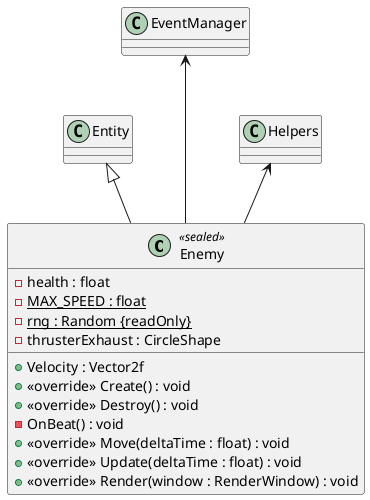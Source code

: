 @startuml
class Enemy <<sealed>> {
    - health : float
    - {static} MAX_SPEED : float
    - {static} rng : Random {readOnly}
    - thrusterExhaust : CircleShape
    + {method} Velocity : Vector2f
    + <<override>> Create() : void
    + <<override>> Destroy() : void
    - OnBeat() : void
    + <<override>> Move(deltaTime : float) : void
    + <<override>> Update(deltaTime : float) : void
    + <<override>> Render(window : RenderWindow) : void
}
Entity <|-- Enemy
EventManager <--- Enemy
Helpers <-- Enemy
@enduml
